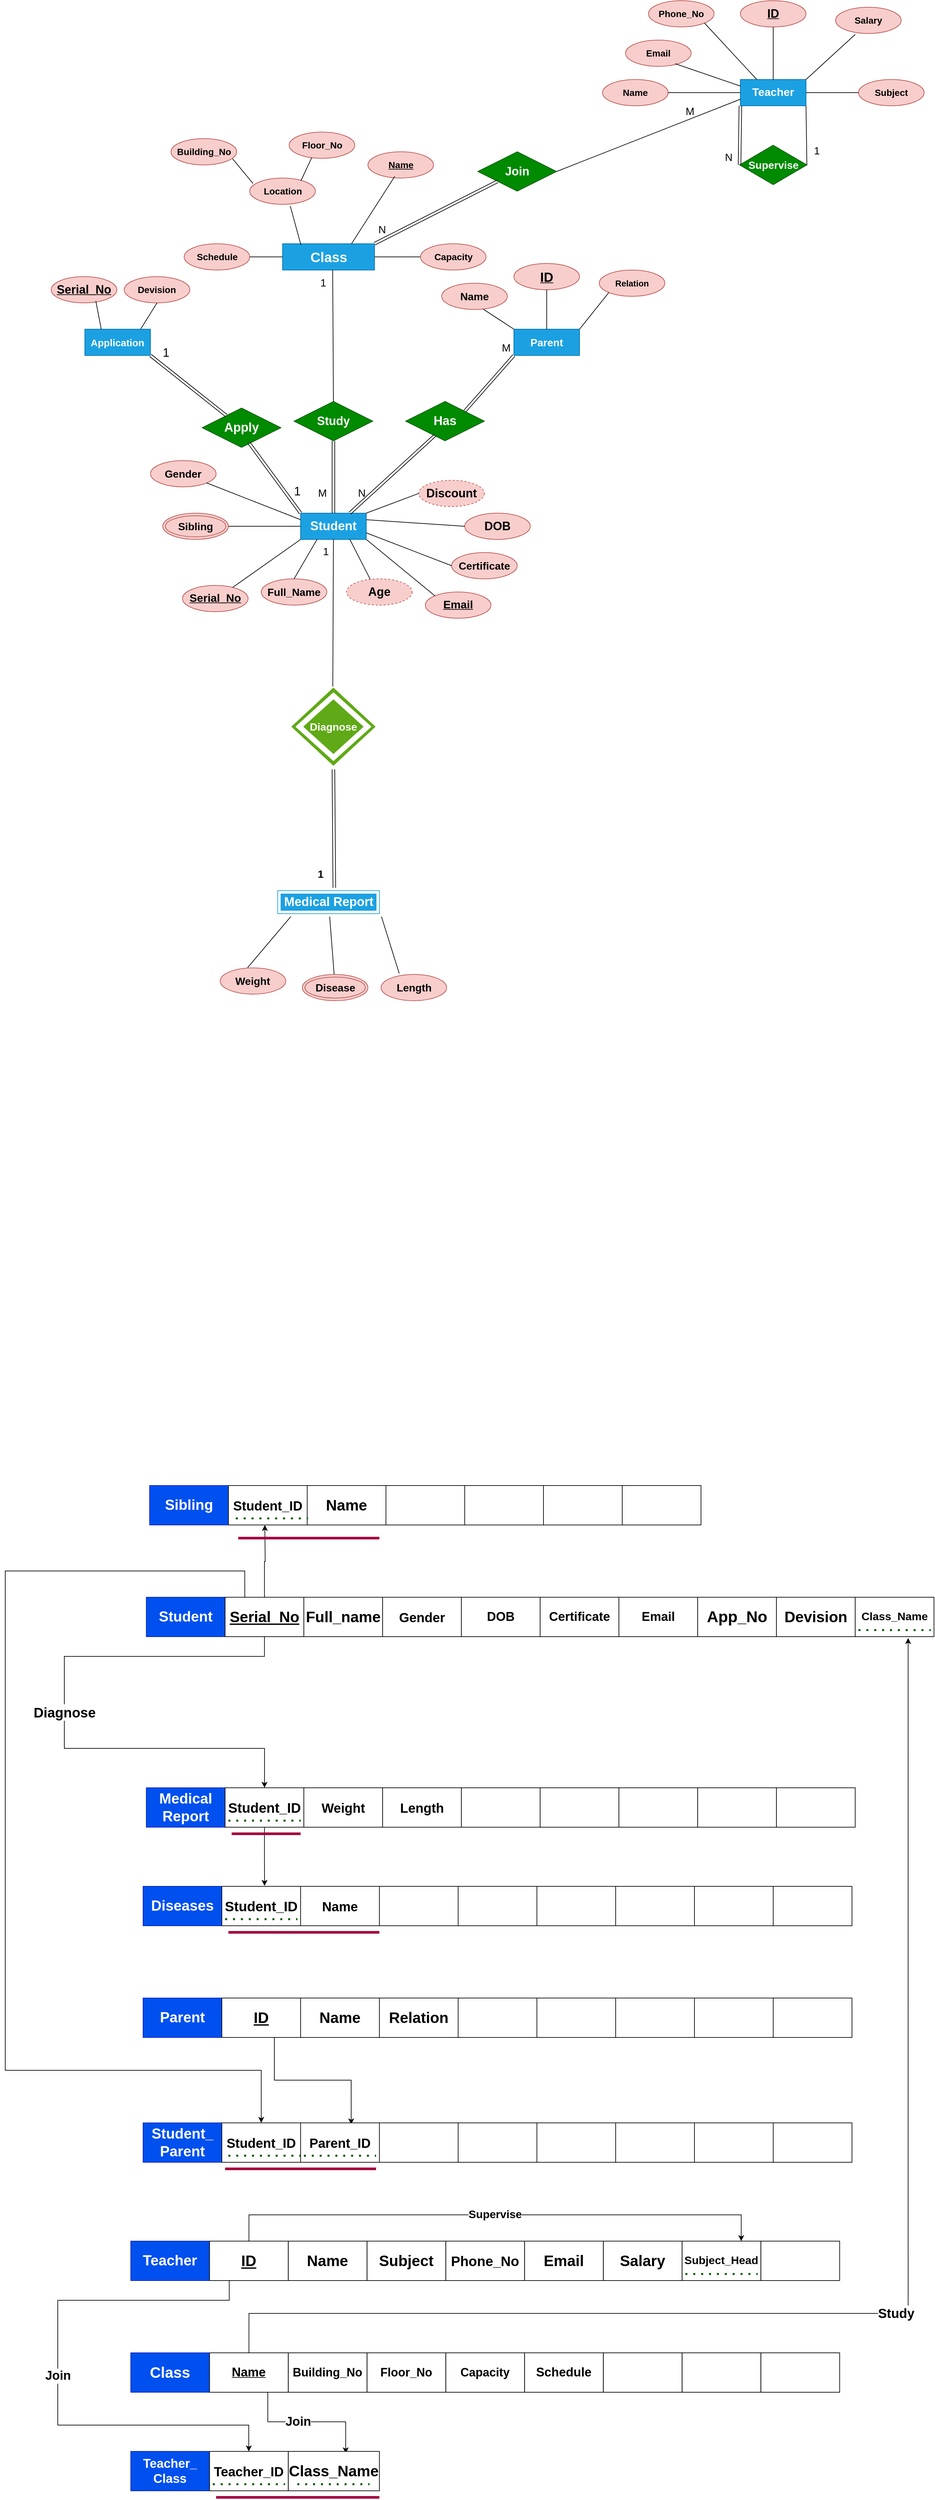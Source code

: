 <mxfile version="20.3.0" type="device" pages="2"><diagram id="R2lEEEUBdFMjLlhIrx00" name="Page-1"><mxGraphModel dx="2966" dy="4308" grid="1" gridSize="10" guides="1" tooltips="1" connect="1" arrows="1" fold="1" page="1" pageScale="1" pageWidth="3300" pageHeight="2339" math="0" shadow="0" extFonts="Permanent Marker^https://fonts.googleapis.com/css?family=Permanent+Marker"><root><mxCell id="0"/><mxCell id="1" parent="0"/><mxCell id="08XK6J755l_Daug81An7-1" value="&lt;b&gt;&lt;font style=&quot;font-size: 15px;&quot;&gt;Application&lt;/font&gt;&lt;/b&gt;" style="whiteSpace=wrap;html=1;align=center;fillColor=#1ba1e2;strokeColor=#006EAF;fontColor=#ffffff;" parent="1" vertex="1"><mxGeometry x="1061.25" y="-1680" width="100" height="40" as="geometry"/></mxCell><mxCell id="08XK6J755l_Daug81An7-2" value="&lt;b&gt;&lt;font style=&quot;font-size: 14px;&quot;&gt;Devision&lt;/font&gt;&lt;/b&gt;" style="ellipse;whiteSpace=wrap;html=1;align=center;fillColor=#f8cecc;strokeColor=#b85450;" parent="1" vertex="1"><mxGeometry x="1121.25" y="-1760" width="100" height="40" as="geometry"/></mxCell><mxCell id="08XK6J755l_Daug81An7-3" value="&lt;b&gt;&lt;font style=&quot;font-size: 18px;&quot;&gt;Serial_No&lt;/font&gt;&lt;/b&gt;" style="ellipse;whiteSpace=wrap;html=1;align=center;fontStyle=4;fillColor=#f8cecc;strokeColor=#b85450;" parent="1" vertex="1"><mxGeometry x="1010" y="-1760" width="100" height="40" as="geometry"/></mxCell><mxCell id="08XK6J755l_Daug81An7-5" value="" style="endArrow=none;html=1;rounded=0;entryX=0.25;entryY=0;entryDx=0;entryDy=0;exitX=0.68;exitY=0.93;exitDx=0;exitDy=0;exitPerimeter=0;" parent="1" source="08XK6J755l_Daug81An7-3" target="08XK6J755l_Daug81An7-1" edge="1"><mxGeometry relative="1" as="geometry"><mxPoint x="1211.25" y="-1580" as="sourcePoint"/><mxPoint x="1371.25" y="-1580" as="targetPoint"/></mxGeometry></mxCell><mxCell id="08XK6J755l_Daug81An7-6" value="" style="endArrow=none;html=1;rounded=0;exitX=0.853;exitY=-0.016;exitDx=0;exitDy=0;entryX=0.5;entryY=1;entryDx=0;entryDy=0;exitPerimeter=0;" parent="1" source="08XK6J755l_Daug81An7-1" target="08XK6J755l_Daug81An7-2" edge="1"><mxGeometry relative="1" as="geometry"><mxPoint x="1211.25" y="-1580" as="sourcePoint"/><mxPoint x="1371.25" y="-1580" as="targetPoint"/></mxGeometry></mxCell><mxCell id="08XK6J755l_Daug81An7-8" value="&lt;b&gt;&lt;font style=&quot;font-size: 16px;&quot;&gt;Parent&lt;/font&gt;&lt;/b&gt;" style="whiteSpace=wrap;html=1;align=center;fillColor=#1ba1e2;strokeColor=#006EAF;fontColor=#ffffff;" parent="1" vertex="1"><mxGeometry x="1714.93" y="-1680" width="100" height="40" as="geometry"/></mxCell><mxCell id="08XK6J755l_Daug81An7-9" value="&lt;b&gt;&lt;u&gt;&lt;font style=&quot;font-size: 20px;&quot;&gt;ID&lt;/font&gt;&lt;/u&gt;&lt;/b&gt;" style="ellipse;whiteSpace=wrap;html=1;align=center;fillColor=#f8cecc;strokeColor=#b85450;" parent="1" vertex="1"><mxGeometry x="1714.93" y="-1780" width="100" height="40" as="geometry"/></mxCell><mxCell id="08XK6J755l_Daug81An7-11" value="&lt;b&gt;&lt;font style=&quot;font-size: 13px;&quot;&gt;Relation&lt;/font&gt;&lt;/b&gt;" style="ellipse;whiteSpace=wrap;html=1;align=center;fillColor=#f8cecc;strokeColor=#b85450;" parent="1" vertex="1"><mxGeometry x="1844.93" y="-1770" width="100" height="40" as="geometry"/></mxCell><mxCell id="08XK6J755l_Daug81An7-12" value="" style="endArrow=none;html=1;rounded=0;entryX=0;entryY=0;entryDx=0;entryDy=0;exitX=0.607;exitY=0.946;exitDx=0;exitDy=0;exitPerimeter=0;" parent="1" source="NvHDyq1UyHeYUzDV_XkC-15" target="08XK6J755l_Daug81An7-8" edge="1"><mxGeometry relative="1" as="geometry"><mxPoint x="1578.0" y="-1802.8" as="sourcePoint"/><mxPoint x="1963.75" y="-1430" as="targetPoint"/></mxGeometry></mxCell><mxCell id="08XK6J755l_Daug81An7-13" value="" style="endArrow=none;html=1;rounded=0;exitX=0.5;exitY=0;exitDx=0;exitDy=0;entryX=0.5;entryY=1;entryDx=0;entryDy=0;" parent="1" source="08XK6J755l_Daug81An7-8" target="08XK6J755l_Daug81An7-9" edge="1"><mxGeometry relative="1" as="geometry"><mxPoint x="1803.75" y="-1430" as="sourcePoint"/><mxPoint x="1963.75" y="-1430" as="targetPoint"/></mxGeometry></mxCell><mxCell id="08XK6J755l_Daug81An7-14" value="" style="endArrow=none;html=1;rounded=0;exitX=1;exitY=0;exitDx=0;exitDy=0;entryX=0;entryY=1;entryDx=0;entryDy=0;" parent="1" source="08XK6J755l_Daug81An7-8" target="08XK6J755l_Daug81An7-11" edge="1"><mxGeometry relative="1" as="geometry"><mxPoint x="1803.75" y="-1430" as="sourcePoint"/><mxPoint x="1963.75" y="-1430" as="targetPoint"/></mxGeometry></mxCell><mxCell id="08XK6J755l_Daug81An7-57" value="&lt;b&gt;&lt;font style=&quot;font-size: 19px;&quot;&gt;Student&lt;/font&gt;&lt;/b&gt;" style="whiteSpace=wrap;html=1;align=center;fillColor=#1ba1e2;strokeColor=#006EAF;fontColor=#ffffff;" parent="1" vertex="1"><mxGeometry x="1390" y="-1400" width="100" height="40" as="geometry"/></mxCell><mxCell id="08XK6J755l_Daug81An7-58" value="&lt;b&gt;&lt;font style=&quot;font-size: 17px;&quot;&gt;Email&lt;/font&gt;&lt;/b&gt;" style="ellipse;whiteSpace=wrap;html=1;align=center;fontStyle=4;fillColor=#f8cecc;strokeColor=#b85450;" parent="1" vertex="1"><mxGeometry x="1580" y="-1280" width="100" height="40" as="geometry"/></mxCell><mxCell id="08XK6J755l_Daug81An7-60" value="" style="endArrow=none;html=1;rounded=0;entryX=1;entryY=1;entryDx=0;entryDy=0;exitX=0;exitY=0;exitDx=0;exitDy=0;" parent="1" source="08XK6J755l_Daug81An7-58" target="08XK6J755l_Daug81An7-57" edge="1"><mxGeometry relative="1" as="geometry"><mxPoint x="1363.75" y="-1010" as="sourcePoint"/><mxPoint x="1523.75" y="-1010" as="targetPoint"/></mxGeometry></mxCell><mxCell id="08XK6J755l_Daug81An7-62" value="&lt;b&gt;&lt;u&gt;&lt;font style=&quot;font-size: 17px;&quot;&gt;Serial_No&lt;/font&gt;&lt;/u&gt;&lt;/b&gt;" style="ellipse;whiteSpace=wrap;html=1;align=center;fillColor=#f8cecc;strokeColor=#b85450;" parent="1" vertex="1"><mxGeometry x="1210" y="-1290" width="100" height="40" as="geometry"/></mxCell><mxCell id="08XK6J755l_Daug81An7-63" value="" style="endArrow=none;html=1;rounded=0;exitX=0;exitY=1;exitDx=0;exitDy=0;entryX=0.764;entryY=0.078;entryDx=0;entryDy=0;entryPerimeter=0;" parent="1" source="08XK6J755l_Daug81An7-57" target="08XK6J755l_Daug81An7-62" edge="1"><mxGeometry relative="1" as="geometry"><mxPoint x="1213.75" y="-1090" as="sourcePoint"/><mxPoint x="1033.75" y="-1140" as="targetPoint"/></mxGeometry></mxCell><mxCell id="08XK6J755l_Daug81An7-83" value="&lt;b&gt;&lt;font style=&quot;font-size: 22px;&quot;&gt;Student&lt;/font&gt;&lt;/b&gt;" style="rounded=0;whiteSpace=wrap;html=1;fillColor=#0050ef;fontColor=#ffffff;strokeColor=#001DBC;" parent="1" vertex="1"><mxGeometry x="1154.93" y="250" width="120" height="60" as="geometry"/></mxCell><mxCell id="NvHDyq1UyHeYUzDV_XkC-63" value="&lt;b&gt;Diagnose&lt;/b&gt;" style="edgeStyle=orthogonalEdgeStyle;rounded=0;orthogonalLoop=1;jettySize=auto;html=1;exitX=0.5;exitY=1;exitDx=0;exitDy=0;fontSize=21;" edge="1" parent="1" source="08XK6J755l_Daug81An7-84" target="_4mKHbIIBagNy06reM2r-11"><mxGeometry relative="1" as="geometry"><Array as="points"><mxPoint x="1335" y="340"/><mxPoint x="1030" y="340"/><mxPoint x="1030" y="480"/><mxPoint x="1335" y="480"/></Array></mxGeometry></mxCell><mxCell id="NvHDyq1UyHeYUzDV_XkC-72" style="edgeStyle=orthogonalEdgeStyle;rounded=0;orthogonalLoop=1;jettySize=auto;html=1;exitX=0.5;exitY=0;exitDx=0;exitDy=0;fontSize=20;" edge="1" parent="1" source="08XK6J755l_Daug81An7-84"><mxGeometry relative="1" as="geometry"><mxPoint x="1335.471" y="140" as="targetPoint"/></mxGeometry></mxCell><mxCell id="NvHDyq1UyHeYUzDV_XkC-98" style="edgeStyle=orthogonalEdgeStyle;rounded=0;orthogonalLoop=1;jettySize=auto;html=1;exitX=0.25;exitY=0;exitDx=0;exitDy=0;entryX=0.5;entryY=0;entryDx=0;entryDy=0;fontSize=19;" edge="1" parent="1" source="08XK6J755l_Daug81An7-84" target="NvHDyq1UyHeYUzDV_XkC-90"><mxGeometry relative="1" as="geometry"><Array as="points"><mxPoint x="1305" y="210"/><mxPoint x="940" y="210"/><mxPoint x="940" y="970"/><mxPoint x="1330" y="970"/></Array></mxGeometry></mxCell><mxCell id="08XK6J755l_Daug81An7-84" value="&lt;font style=&quot;font-size: 23px;&quot;&gt;&lt;b&gt;&lt;u&gt;Serial_No&lt;/u&gt;&lt;/b&gt;&lt;/font&gt;" style="rounded=0;whiteSpace=wrap;html=1;" parent="1" vertex="1"><mxGeometry x="1274.93" y="250" width="120" height="60" as="geometry"/></mxCell><mxCell id="08XK6J755l_Daug81An7-85" value="&lt;font style=&quot;font-size: 23px;&quot;&gt;&lt;b&gt;Full_name&lt;/b&gt;&lt;/font&gt;" style="rounded=0;whiteSpace=wrap;html=1;" parent="1" vertex="1"><mxGeometry x="1394.93" y="250" width="120" height="60" as="geometry"/></mxCell><mxCell id="08XK6J755l_Daug81An7-86" value="&lt;b&gt;&lt;font style=&quot;font-size: 20px;&quot;&gt;Gender&lt;/font&gt;&lt;/b&gt;" style="rounded=0;whiteSpace=wrap;html=1;" parent="1" vertex="1"><mxGeometry x="1514.93" y="250" width="120" height="60" as="geometry"/></mxCell><mxCell id="08XK6J755l_Daug81An7-87" value="&lt;b&gt;&lt;font style=&quot;font-size: 19px;&quot;&gt;DOB&lt;/font&gt;&lt;/b&gt;" style="rounded=0;whiteSpace=wrap;html=1;" parent="1" vertex="1"><mxGeometry x="1634.93" y="250" width="120" height="60" as="geometry"/></mxCell><mxCell id="08XK6J755l_Daug81An7-88" value="&lt;b&gt;&lt;font style=&quot;font-size: 19px;&quot;&gt;Certificate&lt;/font&gt;&lt;/b&gt;" style="rounded=0;whiteSpace=wrap;html=1;" parent="1" vertex="1"><mxGeometry x="1754.93" y="250" width="120" height="60" as="geometry"/></mxCell><mxCell id="08XK6J755l_Daug81An7-89" value="&lt;b&gt;&lt;font style=&quot;font-size: 19px;&quot;&gt;Email&lt;/font&gt;&lt;/b&gt;" style="rounded=0;whiteSpace=wrap;html=1;" parent="1" vertex="1"><mxGeometry x="1874.93" y="250" width="120" height="60" as="geometry"/></mxCell><mxCell id="_4mKHbIIBagNy06reM2r-10" value="&lt;b&gt;&lt;font style=&quot;font-size: 22px;&quot;&gt;Medical Report&lt;/font&gt;&lt;/b&gt;" style="rounded=0;whiteSpace=wrap;html=1;fillColor=#0050ef;fontColor=#ffffff;strokeColor=#001DBC;" parent="1" vertex="1"><mxGeometry x="1154.93" y="540" width="120" height="60" as="geometry"/></mxCell><mxCell id="NvHDyq1UyHeYUzDV_XkC-85" style="edgeStyle=orthogonalEdgeStyle;rounded=0;orthogonalLoop=1;jettySize=auto;html=1;exitX=0.5;exitY=1;exitDx=0;exitDy=0;entryX=0.542;entryY=-0.013;entryDx=0;entryDy=0;entryPerimeter=0;fontSize=20;" edge="1" parent="1" source="_4mKHbIIBagNy06reM2r-11" target="NvHDyq1UyHeYUzDV_XkC-75"><mxGeometry relative="1" as="geometry"/></mxCell><mxCell id="_4mKHbIIBagNy06reM2r-11" value="&lt;font size=&quot;1&quot; style=&quot;&quot;&gt;&lt;b style=&quot;font-size: 21px;&quot;&gt;Student_ID&lt;/b&gt;&lt;/font&gt;" style="rounded=0;whiteSpace=wrap;html=1;" parent="1" vertex="1"><mxGeometry x="1274.93" y="540" width="120" height="60" as="geometry"/></mxCell><mxCell id="_4mKHbIIBagNy06reM2r-12" value="&lt;font size=&quot;1&quot; style=&quot;&quot;&gt;&lt;b style=&quot;font-size: 20px;&quot;&gt;Weight&lt;/b&gt;&lt;/font&gt;" style="rounded=0;whiteSpace=wrap;html=1;" parent="1" vertex="1"><mxGeometry x="1394.93" y="540" width="120" height="60" as="geometry"/></mxCell><mxCell id="_4mKHbIIBagNy06reM2r-13" value="&lt;b&gt;&lt;font style=&quot;font-size: 20px;&quot;&gt;Length&lt;/font&gt;&lt;/b&gt;" style="rounded=0;whiteSpace=wrap;html=1;" parent="1" vertex="1"><mxGeometry x="1514.93" y="540" width="120" height="60" as="geometry"/></mxCell><mxCell id="_4mKHbIIBagNy06reM2r-14" value="" style="rounded=0;whiteSpace=wrap;html=1;" parent="1" vertex="1"><mxGeometry x="1634.93" y="540" width="120" height="60" as="geometry"/></mxCell><mxCell id="_4mKHbIIBagNy06reM2r-15" value="" style="rounded=0;whiteSpace=wrap;html=1;" parent="1" vertex="1"><mxGeometry x="1754.93" y="540" width="120" height="60" as="geometry"/></mxCell><mxCell id="_4mKHbIIBagNy06reM2r-16" value="" style="rounded=0;whiteSpace=wrap;html=1;" parent="1" vertex="1"><mxGeometry x="1874.93" y="540" width="120" height="60" as="geometry"/></mxCell><mxCell id="_4mKHbIIBagNy06reM2r-17" value="" style="rounded=0;whiteSpace=wrap;html=1;" parent="1" vertex="1"><mxGeometry x="1994.93" y="540" width="120" height="60" as="geometry"/></mxCell><mxCell id="_4mKHbIIBagNy06reM2r-18" value="" style="rounded=0;whiteSpace=wrap;html=1;" parent="1" vertex="1"><mxGeometry x="2114.93" y="540" width="120" height="60" as="geometry"/></mxCell><mxCell id="_4mKHbIIBagNy06reM2r-19" value="&lt;b&gt;&lt;font style=&quot;font-size: 22px;&quot;&gt;Parent&lt;/font&gt;&lt;/b&gt;" style="rounded=0;whiteSpace=wrap;html=1;fillColor=#0050ef;fontColor=#ffffff;strokeColor=#001DBC;" parent="1" vertex="1"><mxGeometry x="1150" y="860" width="120" height="60" as="geometry"/></mxCell><mxCell id="NvHDyq1UyHeYUzDV_XkC-99" style="edgeStyle=orthogonalEdgeStyle;rounded=0;orthogonalLoop=1;jettySize=auto;html=1;exitX=0.5;exitY=1;exitDx=0;exitDy=0;entryX=0.642;entryY=0.038;entryDx=0;entryDy=0;entryPerimeter=0;fontSize=20;" edge="1" parent="1" source="_4mKHbIIBagNy06reM2r-20" target="NvHDyq1UyHeYUzDV_XkC-91"><mxGeometry relative="1" as="geometry"><Array as="points"><mxPoint x="1350" y="920"/><mxPoint x="1350" y="985"/><mxPoint x="1467" y="985"/></Array></mxGeometry></mxCell><mxCell id="_4mKHbIIBagNy06reM2r-20" value="&lt;font style=&quot;font-size: 23px;&quot;&gt;&lt;b&gt;&lt;u&gt;ID&lt;/u&gt;&lt;/b&gt;&lt;/font&gt;" style="rounded=0;whiteSpace=wrap;html=1;" parent="1" vertex="1"><mxGeometry x="1270" y="860" width="120" height="60" as="geometry"/></mxCell><mxCell id="_4mKHbIIBagNy06reM2r-21" value="&lt;font style=&quot;font-size: 23px;&quot;&gt;&lt;b&gt;Name&lt;/b&gt;&lt;/font&gt;" style="rounded=0;whiteSpace=wrap;html=1;" parent="1" vertex="1"><mxGeometry x="1390" y="860" width="120" height="60" as="geometry"/></mxCell><mxCell id="_4mKHbIIBagNy06reM2r-22" value="&lt;b&gt;&lt;font style=&quot;font-size: 23px;&quot;&gt;Relation&lt;/font&gt;&lt;/b&gt;" style="rounded=0;whiteSpace=wrap;html=1;" parent="1" vertex="1"><mxGeometry x="1510" y="860" width="120" height="60" as="geometry"/></mxCell><mxCell id="_4mKHbIIBagNy06reM2r-23" value="" style="rounded=0;whiteSpace=wrap;html=1;" parent="1" vertex="1"><mxGeometry x="1630" y="860" width="120" height="60" as="geometry"/></mxCell><mxCell id="_4mKHbIIBagNy06reM2r-24" value="" style="rounded=0;whiteSpace=wrap;html=1;" parent="1" vertex="1"><mxGeometry x="1750" y="860" width="120" height="60" as="geometry"/></mxCell><mxCell id="_4mKHbIIBagNy06reM2r-25" value="" style="rounded=0;whiteSpace=wrap;html=1;" parent="1" vertex="1"><mxGeometry x="1870" y="860" width="120" height="60" as="geometry"/></mxCell><mxCell id="_4mKHbIIBagNy06reM2r-26" value="" style="rounded=0;whiteSpace=wrap;html=1;" parent="1" vertex="1"><mxGeometry x="1990" y="860" width="120" height="60" as="geometry"/></mxCell><mxCell id="_4mKHbIIBagNy06reM2r-27" value="" style="rounded=0;whiteSpace=wrap;html=1;" parent="1" vertex="1"><mxGeometry x="2110" y="860" width="120" height="60" as="geometry"/></mxCell><mxCell id="_4mKHbIIBagNy06reM2r-28" value="&lt;b&gt;&lt;font style=&quot;font-size: 22px;&quot;&gt;Teacher&lt;/font&gt;&lt;/b&gt;" style="rounded=0;whiteSpace=wrap;html=1;fillColor=#0050ef;fontColor=#ffffff;strokeColor=#001DBC;" parent="1" vertex="1"><mxGeometry x="1131.25" y="1230" width="120" height="60" as="geometry"/></mxCell><mxCell id="NvHDyq1UyHeYUzDV_XkC-104" value="&lt;b&gt;Supervise&lt;/b&gt;" style="edgeStyle=orthogonalEdgeStyle;rounded=0;orthogonalLoop=1;jettySize=auto;html=1;exitX=0.5;exitY=0;exitDx=0;exitDy=0;entryX=0.75;entryY=0;entryDx=0;entryDy=0;fontSize=17;" edge="1" parent="1" source="_4mKHbIIBagNy06reM2r-29" target="_4mKHbIIBagNy06reM2r-35"><mxGeometry relative="1" as="geometry"><Array as="points"><mxPoint x="1311" y="1190"/><mxPoint x="2061" y="1190"/></Array></mxGeometry></mxCell><mxCell id="NvHDyq1UyHeYUzDV_XkC-109" value="&lt;b&gt;Join&lt;/b&gt;" style="edgeStyle=orthogonalEdgeStyle;rounded=0;orthogonalLoop=1;jettySize=auto;html=1;exitX=0.25;exitY=1;exitDx=0;exitDy=0;fontSize=19;" edge="1" parent="1" source="_4mKHbIIBagNy06reM2r-29" target="CJMgcV5JKm4GKILRQf5B-26"><mxGeometry relative="1" as="geometry"><Array as="points"><mxPoint x="1281" y="1320"/><mxPoint x="1020" y="1320"/><mxPoint x="1020" y="1510"/><mxPoint x="1311" y="1510"/></Array></mxGeometry></mxCell><mxCell id="_4mKHbIIBagNy06reM2r-29" value="&lt;font style=&quot;font-size: 23px;&quot;&gt;&lt;b&gt;&lt;u&gt;ID&lt;/u&gt;&lt;/b&gt;&lt;/font&gt;" style="rounded=0;whiteSpace=wrap;html=1;" parent="1" vertex="1"><mxGeometry x="1251.25" y="1230" width="120" height="60" as="geometry"/></mxCell><mxCell id="_4mKHbIIBagNy06reM2r-30" value="&lt;font style=&quot;font-size: 23px;&quot;&gt;&lt;b style=&quot;&quot;&gt;Name&lt;/b&gt;&lt;/font&gt;" style="rounded=0;whiteSpace=wrap;html=1;" parent="1" vertex="1"><mxGeometry x="1371.25" y="1230" width="120" height="60" as="geometry"/></mxCell><mxCell id="_4mKHbIIBagNy06reM2r-31" value="&lt;b&gt;&lt;font style=&quot;font-size: 23px;&quot;&gt;Subject&lt;/font&gt;&lt;/b&gt;" style="rounded=0;whiteSpace=wrap;html=1;" parent="1" vertex="1"><mxGeometry x="1491.25" y="1230" width="120" height="60" as="geometry"/></mxCell><mxCell id="_4mKHbIIBagNy06reM2r-32" value="&lt;b style=&quot;&quot;&gt;&lt;font style=&quot;font-size: 21px;&quot;&gt;Phone_No&lt;/font&gt;&lt;/b&gt;" style="rounded=0;whiteSpace=wrap;html=1;" parent="1" vertex="1"><mxGeometry x="1611.25" y="1230" width="120" height="60" as="geometry"/></mxCell><mxCell id="_4mKHbIIBagNy06reM2r-33" value="&lt;b&gt;&lt;font style=&quot;font-size: 23px;&quot;&gt;Email&lt;/font&gt;&lt;/b&gt;" style="rounded=0;whiteSpace=wrap;html=1;" parent="1" vertex="1"><mxGeometry x="1731.25" y="1230" width="120" height="60" as="geometry"/></mxCell><mxCell id="_4mKHbIIBagNy06reM2r-34" value="&lt;b&gt;&lt;font style=&quot;font-size: 23px;&quot;&gt;Salary&lt;/font&gt;&lt;/b&gt;" style="rounded=0;whiteSpace=wrap;html=1;" parent="1" vertex="1"><mxGeometry x="1851.25" y="1230" width="120" height="60" as="geometry"/></mxCell><mxCell id="_4mKHbIIBagNy06reM2r-35" value="&lt;font size=&quot;1&quot;&gt;&lt;b style=&quot;font-size: 17px;&quot;&gt;Subject_Head&lt;/b&gt;&lt;/font&gt;" style="rounded=0;whiteSpace=wrap;html=1;" parent="1" vertex="1"><mxGeometry x="1971.25" y="1230" width="120" height="60" as="geometry"/></mxCell><mxCell id="_4mKHbIIBagNy06reM2r-36" value="" style="rounded=0;whiteSpace=wrap;html=1;" parent="1" vertex="1"><mxGeometry x="2091.25" y="1230" width="120" height="60" as="geometry"/></mxCell><mxCell id="Z3kTDKho3hQ2xOzZQiUL-21" value="&lt;b&gt;&lt;font style=&quot;font-size: 16px;&quot;&gt;Full_Name&lt;/font&gt;&lt;/b&gt;" style="ellipse;whiteSpace=wrap;html=1;align=center;fillColor=#f8cecc;strokeColor=#b85450;" parent="1" vertex="1"><mxGeometry x="1330" y="-1300" width="100" height="40" as="geometry"/></mxCell><mxCell id="Z3kTDKho3hQ2xOzZQiUL-22" value="" style="endArrow=none;html=1;rounded=0;fontSize=17;entryX=0.5;entryY=0;entryDx=0;entryDy=0;exitX=0.25;exitY=1;exitDx=0;exitDy=0;" parent="1" source="08XK6J755l_Daug81An7-57" target="Z3kTDKho3hQ2xOzZQiUL-21" edge="1"><mxGeometry relative="1" as="geometry"><mxPoint x="1168.75" y="-1190" as="sourcePoint"/><mxPoint x="1328.75" y="-1190" as="targetPoint"/></mxGeometry></mxCell><mxCell id="Z3kTDKho3hQ2xOzZQiUL-24" value="" style="endArrow=none;html=1;rounded=0;fontSize=17;entryX=0.75;entryY=1;entryDx=0;entryDy=0;exitX=0.363;exitY=0.03;exitDx=0;exitDy=0;startArrow=none;exitPerimeter=0;" parent="1" source="k_eKnckBK1htsO7aGMuB-3" target="08XK6J755l_Daug81An7-57" edge="1"><mxGeometry relative="1" as="geometry"><mxPoint x="1537.0" y="-1220" as="sourcePoint"/><mxPoint x="1328.75" y="-1190" as="targetPoint"/></mxGeometry></mxCell><mxCell id="Z3kTDKho3hQ2xOzZQiUL-33" value="&lt;b&gt;&lt;font style=&quot;font-size: 18px;&quot;&gt;Study&lt;/font&gt;&lt;/b&gt;" style="shape=rhombus;perimeter=rhombusPerimeter;whiteSpace=wrap;html=1;align=center;fillColor=#008a00;strokeColor=#005700;fontColor=#ffffff;" parent="1" vertex="1"><mxGeometry x="1380" y="-1570" width="120" height="60" as="geometry"/></mxCell><mxCell id="Z3kTDKho3hQ2xOzZQiUL-81" value="&lt;b&gt;&lt;font style=&quot;font-size: 23px;&quot;&gt;Class&lt;/font&gt;&lt;/b&gt;" style="rounded=0;whiteSpace=wrap;html=1;fillColor=#0050ef;fontColor=#ffffff;strokeColor=#001DBC;" parent="1" vertex="1"><mxGeometry x="1131.25" y="1400" width="120" height="60" as="geometry"/></mxCell><mxCell id="NvHDyq1UyHeYUzDV_XkC-108" value="&lt;b&gt;&lt;font style=&quot;font-size: 20px;&quot;&gt;Study&lt;/font&gt;&lt;/b&gt;" style="edgeStyle=orthogonalEdgeStyle;rounded=0;orthogonalLoop=1;jettySize=auto;html=1;exitX=0.5;exitY=0;exitDx=0;exitDy=0;fontSize=17;entryX=0.672;entryY=1.035;entryDx=0;entryDy=0;entryPerimeter=0;" edge="1" parent="1" source="Z3kTDKho3hQ2xOzZQiUL-82" target="NvHDyq1UyHeYUzDV_XkC-106"><mxGeometry relative="1" as="geometry"><mxPoint x="2300" y="310" as="targetPoint"/><Array as="points"><mxPoint x="1311" y="1340"/><mxPoint x="2316" y="1340"/></Array></mxGeometry></mxCell><mxCell id="NvHDyq1UyHeYUzDV_XkC-110" value="&lt;b&gt;Join&lt;/b&gt;" style="edgeStyle=orthogonalEdgeStyle;rounded=0;orthogonalLoop=1;jettySize=auto;html=1;exitX=0.5;exitY=1;exitDx=0;exitDy=0;entryX=0.63;entryY=0.049;entryDx=0;entryDy=0;entryPerimeter=0;fontSize=19;" edge="1" parent="1" source="Z3kTDKho3hQ2xOzZQiUL-82" target="CJMgcV5JKm4GKILRQf5B-27"><mxGeometry relative="1" as="geometry"><Array as="points"><mxPoint x="1340" y="1460"/><mxPoint x="1340" y="1505"/><mxPoint x="1459" y="1505"/></Array></mxGeometry></mxCell><mxCell id="Z3kTDKho3hQ2xOzZQiUL-82" value="&lt;b style=&quot;font-size: x-small;&quot;&gt;&lt;u style=&quot;font-size: 19px;&quot;&gt;Name&lt;/u&gt;&lt;/b&gt;" style="rounded=0;whiteSpace=wrap;html=1;" parent="1" vertex="1"><mxGeometry x="1251.25" y="1400" width="120" height="60" as="geometry"/></mxCell><mxCell id="Z3kTDKho3hQ2xOzZQiUL-83" value="&lt;b&gt;&lt;font size=&quot;1&quot;&gt;&lt;span style=&quot;font-size: 18px;&quot;&gt;Building_No&lt;/span&gt;&lt;/font&gt;&lt;/b&gt;" style="rounded=0;whiteSpace=wrap;html=1;" parent="1" vertex="1"><mxGeometry x="1371.25" y="1400" width="120" height="60" as="geometry"/></mxCell><mxCell id="Z3kTDKho3hQ2xOzZQiUL-84" value="&lt;b&gt;&lt;font size=&quot;1&quot;&gt;&lt;span style=&quot;font-size: 18px;&quot;&gt;Floor_No&lt;/span&gt;&lt;/font&gt;&lt;/b&gt;" style="rounded=0;whiteSpace=wrap;html=1;" parent="1" vertex="1"><mxGeometry x="1491.25" y="1400" width="120" height="60" as="geometry"/></mxCell><mxCell id="Z3kTDKho3hQ2xOzZQiUL-85" value="&lt;b&gt;&lt;font size=&quot;1&quot;&gt;&lt;span style=&quot;font-size: 18px;&quot;&gt;Capacity&lt;/span&gt;&lt;/font&gt;&lt;/b&gt;" style="rounded=0;whiteSpace=wrap;html=1;" parent="1" vertex="1"><mxGeometry x="1611.25" y="1400" width="120" height="60" as="geometry"/></mxCell><mxCell id="Z3kTDKho3hQ2xOzZQiUL-86" value="&lt;b&gt;&lt;font style=&quot;font-size: 19px;&quot;&gt;Schedule&lt;/font&gt;&lt;/b&gt;" style="rounded=0;whiteSpace=wrap;html=1;" parent="1" vertex="1"><mxGeometry x="1731.25" y="1400" width="120" height="60" as="geometry"/></mxCell><mxCell id="Z3kTDKho3hQ2xOzZQiUL-87" value="" style="rounded=0;whiteSpace=wrap;html=1;" parent="1" vertex="1"><mxGeometry x="1851.25" y="1400" width="120" height="60" as="geometry"/></mxCell><mxCell id="Z3kTDKho3hQ2xOzZQiUL-88" value="" style="rounded=0;whiteSpace=wrap;html=1;" parent="1" vertex="1"><mxGeometry x="1971.25" y="1400" width="120" height="60" as="geometry"/></mxCell><mxCell id="Z3kTDKho3hQ2xOzZQiUL-89" value="" style="rounded=0;whiteSpace=wrap;html=1;" parent="1" vertex="1"><mxGeometry x="2091.25" y="1400" width="120" height="60" as="geometry"/></mxCell><mxCell id="aM3nKGfasIx23YFxC4GM-15" value="&lt;font style=&quot;font-size: 19px;&quot;&gt;&lt;b&gt;Has&lt;/b&gt;&lt;/font&gt;" style="shape=rhombus;perimeter=rhombusPerimeter;whiteSpace=wrap;html=1;align=center;fillColor=#008a00;strokeColor=#005700;fontColor=#ffffff;" parent="1" vertex="1"><mxGeometry x="1550" y="-1570" width="120" height="60" as="geometry"/></mxCell><mxCell id="aM3nKGfasIx23YFxC4GM-17" value="&lt;b&gt;&lt;font style=&quot;font-size: 21px;&quot;&gt;Class&lt;/font&gt;&lt;/b&gt;" style="whiteSpace=wrap;html=1;align=center;fillColor=#1ba1e2;strokeColor=#006EAF;fontColor=#ffffff;" parent="1" vertex="1"><mxGeometry x="1362.54" y="-1810" width="140" height="40" as="geometry"/></mxCell><mxCell id="aM3nKGfasIx23YFxC4GM-18" value="&lt;b&gt;&lt;font style=&quot;font-size: 17px;&quot;&gt;Teacher&lt;/font&gt;&lt;/b&gt;" style="whiteSpace=wrap;html=1;align=center;fillColor=#1ba1e2;strokeColor=#006EAF;fontColor=#ffffff;" parent="1" vertex="1"><mxGeometry x="2060" y="-2060" width="100" height="40" as="geometry"/></mxCell><mxCell id="aM3nKGfasIx23YFxC4GM-19" value="&lt;b&gt;&lt;font style=&quot;font-size: 19px;&quot;&gt;Apply&lt;/font&gt;&lt;/b&gt;" style="shape=rhombus;perimeter=rhombusPerimeter;whiteSpace=wrap;html=1;align=center;fillColor=#008a00;strokeColor=#005700;fontColor=#ffffff;" parent="1" vertex="1"><mxGeometry x="1240" y="-1560" width="120" height="60" as="geometry"/></mxCell><mxCell id="aM3nKGfasIx23YFxC4GM-20" value="&lt;b style=&quot;&quot;&gt;&lt;font style=&quot;font-size: 16px;&quot;&gt;Supervise&lt;/font&gt;&lt;/b&gt;" style="shape=rhombus;perimeter=rhombusPerimeter;whiteSpace=wrap;html=1;align=center;fillColor=#008a00;strokeColor=#005700;fontColor=#ffffff;" parent="1" vertex="1"><mxGeometry x="2058.75" y="-1960" width="102.54" height="60" as="geometry"/></mxCell><mxCell id="CJMgcV5JKm4GKILRQf5B-1" value="&lt;b&gt;&lt;font style=&quot;font-size: 18px;&quot;&gt;&lt;u&gt;ID&lt;/u&gt;&lt;/font&gt;&lt;/b&gt;" style="ellipse;whiteSpace=wrap;html=1;align=center;fillColor=#f8cecc;strokeColor=#b85450;" parent="1" vertex="1"><mxGeometry x="2060" y="-2180" width="100" height="40" as="geometry"/></mxCell><mxCell id="CJMgcV5JKm4GKILRQf5B-2" value="&lt;b&gt;&lt;font style=&quot;font-size: 14px;&quot;&gt;Subject&lt;/font&gt;&lt;/b&gt;" style="ellipse;whiteSpace=wrap;html=1;align=center;fillColor=#f8cecc;strokeColor=#b85450;" parent="1" vertex="1"><mxGeometry x="2240" y="-2060" width="100" height="40" as="geometry"/></mxCell><mxCell id="CJMgcV5JKm4GKILRQf5B-3" value="&lt;b&gt;&lt;font style=&quot;font-size: 14px;&quot;&gt;Name&lt;/font&gt;&lt;/b&gt;" style="ellipse;whiteSpace=wrap;html=1;align=center;fillColor=#f8cecc;strokeColor=#b85450;" parent="1" vertex="1"><mxGeometry x="1850" y="-2060" width="100" height="40" as="geometry"/></mxCell><mxCell id="CJMgcV5JKm4GKILRQf5B-4" value="" style="endArrow=none;html=1;rounded=0;fontSize=14;entryX=0.5;entryY=1;entryDx=0;entryDy=0;exitX=0.5;exitY=0;exitDx=0;exitDy=0;" parent="1" source="aM3nKGfasIx23YFxC4GM-18" target="CJMgcV5JKm4GKILRQf5B-1" edge="1"><mxGeometry relative="1" as="geometry"><mxPoint x="2100" y="-2060" as="sourcePoint"/><mxPoint x="2190" y="-2100" as="targetPoint"/></mxGeometry></mxCell><mxCell id="CJMgcV5JKm4GKILRQf5B-5" value="" style="endArrow=none;html=1;rounded=0;fontSize=14;entryX=0;entryY=0.5;entryDx=0;entryDy=0;exitX=1;exitY=0.5;exitDx=0;exitDy=0;" parent="1" source="aM3nKGfasIx23YFxC4GM-18" target="CJMgcV5JKm4GKILRQf5B-2" edge="1"><mxGeometry relative="1" as="geometry"><mxPoint x="2020" y="-2030" as="sourcePoint"/><mxPoint x="2009" y="-2126.52" as="targetPoint"/></mxGeometry></mxCell><mxCell id="CJMgcV5JKm4GKILRQf5B-6" value="" style="endArrow=none;html=1;rounded=0;fontSize=14;exitX=0;exitY=0.5;exitDx=0;exitDy=0;entryX=1;entryY=0.5;entryDx=0;entryDy=0;" parent="1" source="aM3nKGfasIx23YFxC4GM-18" target="CJMgcV5JKm4GKILRQf5B-3" edge="1"><mxGeometry relative="1" as="geometry"><mxPoint x="2037" y="-2030" as="sourcePoint"/><mxPoint x="1950" y="-2030" as="targetPoint"/></mxGeometry></mxCell><mxCell id="CJMgcV5JKm4GKILRQf5B-7" value="&lt;b&gt;&lt;font style=&quot;font-size: 14px;&quot;&gt;Phone_No&lt;/font&gt;&lt;/b&gt;" style="ellipse;whiteSpace=wrap;html=1;align=center;fillColor=#f8cecc;strokeColor=#b85450;" parent="1" vertex="1"><mxGeometry x="1919.93" y="-2180" width="100" height="40" as="geometry"/></mxCell><mxCell id="CJMgcV5JKm4GKILRQf5B-9" value="&lt;b&gt;&lt;font style=&quot;font-size: 14px;&quot;&gt;Email&lt;/font&gt;&lt;/b&gt;" style="ellipse;whiteSpace=wrap;html=1;align=center;fillColor=#f8cecc;strokeColor=#b85450;" parent="1" vertex="1"><mxGeometry x="1885" y="-2120" width="100" height="40" as="geometry"/></mxCell><mxCell id="CJMgcV5JKm4GKILRQf5B-10" value="" style="endArrow=none;html=1;rounded=0;fontSize=14;entryX=0.25;entryY=0;entryDx=0;entryDy=0;exitX=1;exitY=1;exitDx=0;exitDy=0;" parent="1" source="CJMgcV5JKm4GKILRQf5B-7" target="aM3nKGfasIx23YFxC4GM-18" edge="1"><mxGeometry relative="1" as="geometry"><mxPoint x="2025" y="-2160" as="sourcePoint"/><mxPoint x="2140" y="-1790" as="targetPoint"/></mxGeometry></mxCell><mxCell id="CJMgcV5JKm4GKILRQf5B-11" value="" style="endArrow=none;html=1;rounded=0;fontSize=14;entryX=0;entryY=0.25;entryDx=0;entryDy=0;exitX=0.758;exitY=0.9;exitDx=0;exitDy=0;exitPerimeter=0;" parent="1" source="CJMgcV5JKm4GKILRQf5B-9" target="aM3nKGfasIx23YFxC4GM-18" edge="1"><mxGeometry relative="1" as="geometry"><mxPoint x="1980" y="-2120" as="sourcePoint"/><mxPoint x="2120" y="-2010" as="targetPoint"/></mxGeometry></mxCell><mxCell id="CJMgcV5JKm4GKILRQf5B-14" value="&lt;span style=&quot;font-size: 14px;&quot;&gt;&lt;b&gt;&lt;u&gt;Name&lt;/u&gt;&lt;/b&gt;&lt;/span&gt;" style="ellipse;whiteSpace=wrap;html=1;align=center;fillColor=#f8cecc;strokeColor=#b85450;" parent="1" vertex="1"><mxGeometry x="1492.54" y="-1950" width="100" height="40" as="geometry"/></mxCell><mxCell id="CJMgcV5JKm4GKILRQf5B-15" value="&lt;span style=&quot;font-size: 14px;&quot;&gt;&lt;b&gt;Location&lt;/b&gt;&lt;/span&gt;" style="ellipse;whiteSpace=wrap;html=1;align=center;fillColor=#f8cecc;strokeColor=#b85450;" parent="1" vertex="1"><mxGeometry x="1312.54" y="-1910" width="100" height="40" as="geometry"/></mxCell><mxCell id="CJMgcV5JKm4GKILRQf5B-16" value="" style="endArrow=none;html=1;rounded=0;fontSize=14;exitX=0.199;exitY=0.041;exitDx=0;exitDy=0;entryX=0.617;entryY=1.066;entryDx=0;entryDy=0;entryPerimeter=0;exitPerimeter=0;" parent="1" source="aM3nKGfasIx23YFxC4GM-17" target="CJMgcV5JKm4GKILRQf5B-15" edge="1"><mxGeometry relative="1" as="geometry"><mxPoint x="1692.54" y="-1850" as="sourcePoint"/><mxPoint x="1852.54" y="-1850" as="targetPoint"/></mxGeometry></mxCell><mxCell id="CJMgcV5JKm4GKILRQf5B-17" value="" style="endArrow=none;html=1;rounded=0;fontSize=14;exitX=0.75;exitY=0;exitDx=0;exitDy=0;entryX=0.409;entryY=0.935;entryDx=0;entryDy=0;entryPerimeter=0;" parent="1" source="aM3nKGfasIx23YFxC4GM-17" target="CJMgcV5JKm4GKILRQf5B-14" edge="1"><mxGeometry relative="1" as="geometry"><mxPoint x="1692.54" y="-1850" as="sourcePoint"/><mxPoint x="1852.54" y="-1850" as="targetPoint"/></mxGeometry></mxCell><mxCell id="CJMgcV5JKm4GKILRQf5B-25" value="&lt;font style=&quot;font-size: 19px;&quot;&gt;&lt;b&gt;Teacher_&lt;br&gt;Class&lt;/b&gt;&lt;/font&gt;" style="rounded=0;whiteSpace=wrap;html=1;fillColor=#0050ef;fontColor=#ffffff;strokeColor=#001DBC;" parent="1" vertex="1"><mxGeometry x="1131.25" y="1550" width="120" height="60" as="geometry"/></mxCell><mxCell id="CJMgcV5JKm4GKILRQf5B-26" value="&lt;font size=&quot;1&quot; style=&quot;&quot;&gt;&lt;b style=&quot;&quot;&gt;&lt;span style=&quot;font-size: 20px;&quot;&gt;Teacher_ID&lt;/span&gt;&lt;/b&gt;&lt;/font&gt;" style="rounded=0;whiteSpace=wrap;html=1;" parent="1" vertex="1"><mxGeometry x="1251.25" y="1550" width="120" height="60" as="geometry"/></mxCell><mxCell id="CJMgcV5JKm4GKILRQf5B-27" value="&lt;font style=&quot;font-size: 23px;&quot;&gt;&lt;b&gt;Class_Name&lt;/b&gt;&lt;/font&gt;" style="rounded=0;whiteSpace=wrap;html=1;" parent="1" vertex="1"><mxGeometry x="1371.25" y="1550" width="138.75" height="60" as="geometry"/></mxCell><mxCell id="CJMgcV5JKm4GKILRQf5B-39" value="" style="endArrow=none;dashed=1;html=1;dashPattern=1 3;strokeWidth=3;rounded=0;fontSize=19;fillColor=#008a00;strokeColor=#005700;" parent="1" edge="1"><mxGeometry width="50" height="50" relative="1" as="geometry"><mxPoint x="1256.25" y="1600" as="sourcePoint"/><mxPoint x="1366.25" y="1600" as="targetPoint"/></mxGeometry></mxCell><mxCell id="CJMgcV5JKm4GKILRQf5B-40" value="" style="endArrow=none;dashed=1;html=1;dashPattern=1 3;strokeWidth=3;rounded=0;fontSize=19;fillColor=#008a00;strokeColor=#005700;" parent="1" edge="1"><mxGeometry width="50" height="50" relative="1" as="geometry"><mxPoint x="1385" y="1600" as="sourcePoint"/><mxPoint x="1495" y="1600" as="targetPoint"/></mxGeometry></mxCell><mxCell id="CJMgcV5JKm4GKILRQf5B-41" value="" style="endArrow=none;html=1;rounded=0;fontSize=19;fillColor=#d80073;strokeColor=#A50040;strokeWidth=4;" parent="1" edge="1"><mxGeometry width="50" height="50" relative="1" as="geometry"><mxPoint x="1261.25" y="1620" as="sourcePoint"/><mxPoint x="1510" y="1620" as="targetPoint"/></mxGeometry></mxCell><mxCell id="CJMgcV5JKm4GKILRQf5B-59" value="" style="endArrow=none;dashed=1;html=1;dashPattern=1 3;strokeWidth=3;rounded=0;fontSize=19;fillColor=#008a00;strokeColor=#005700;" parent="1" edge="1"><mxGeometry width="50" height="50" relative="1" as="geometry"><mxPoint x="1280" y="590" as="sourcePoint"/><mxPoint x="1390" y="590" as="targetPoint"/></mxGeometry></mxCell><mxCell id="k_eKnckBK1htsO7aGMuB-1" value="&lt;b&gt;&lt;font style=&quot;font-size: 16px;&quot;&gt;Gender&lt;/font&gt;&lt;/b&gt;" style="ellipse;whiteSpace=wrap;html=1;align=center;fillColor=#f8cecc;strokeColor=#b85450;" parent="1" vertex="1"><mxGeometry x="1161.25" y="-1480" width="100" height="40" as="geometry"/></mxCell><mxCell id="k_eKnckBK1htsO7aGMuB-2" value="&lt;b&gt;&lt;font style=&quot;font-size: 18px;&quot;&gt;DOB&lt;/font&gt;&lt;/b&gt;" style="ellipse;whiteSpace=wrap;html=1;align=center;fillColor=#f8cecc;strokeColor=#b85450;" parent="1" vertex="1"><mxGeometry x="1640" y="-1400" width="100" height="40" as="geometry"/></mxCell><mxCell id="k_eKnckBK1htsO7aGMuB-3" value="&lt;b&gt;Age&lt;/b&gt;" style="ellipse;whiteSpace=wrap;html=1;align=center;dashed=1;fontSize=18;fillColor=#f8cecc;strokeColor=#b85450;" parent="1" vertex="1"><mxGeometry x="1460" y="-1300" width="100" height="40" as="geometry"/></mxCell><mxCell id="k_eKnckBK1htsO7aGMuB-5" value="&lt;b&gt;&lt;font style=&quot;font-size: 16px;&quot;&gt;Certificate&lt;/font&gt;&lt;/b&gt;" style="ellipse;whiteSpace=wrap;html=1;align=center;fillColor=#f8cecc;strokeColor=#b85450;" parent="1" vertex="1"><mxGeometry x="1620" y="-1340" width="100" height="40" as="geometry"/></mxCell><mxCell id="k_eKnckBK1htsO7aGMuB-7" value="&lt;b&gt;Discount&lt;/b&gt;" style="ellipse;whiteSpace=wrap;html=1;align=center;dashed=1;fontSize=18;fillColor=#f8cecc;strokeColor=#b85450;" parent="1" vertex="1"><mxGeometry x="1570" y="-1450" width="100" height="40" as="geometry"/></mxCell><mxCell id="k_eKnckBK1htsO7aGMuB-9" value="" style="endArrow=none;html=1;rounded=0;fontSize=17;startArrow=none;entryX=0;entryY=0.25;entryDx=0;entryDy=0;" parent="1" source="k_eKnckBK1htsO7aGMuB-1" target="08XK6J755l_Daug81An7-57" edge="1"><mxGeometry relative="1" as="geometry"><mxPoint x="1470.0" y="-1168.8" as="sourcePoint"/><mxPoint x="1440" y="-1400" as="targetPoint"/></mxGeometry></mxCell><mxCell id="k_eKnckBK1htsO7aGMuB-10" value="" style="endArrow=none;html=1;rounded=0;fontSize=17;exitX=1;exitY=0;exitDx=0;exitDy=0;entryX=0;entryY=0.5;entryDx=0;entryDy=0;" parent="1" source="08XK6J755l_Daug81An7-57" target="k_eKnckBK1htsO7aGMuB-7" edge="1"><mxGeometry relative="1" as="geometry"><mxPoint x="1310" y="-1330" as="sourcePoint"/><mxPoint x="1470" y="-1330" as="targetPoint"/></mxGeometry></mxCell><mxCell id="k_eKnckBK1htsO7aGMuB-11" value="" style="endArrow=none;html=1;rounded=0;fontSize=17;exitX=1;exitY=0.25;exitDx=0;exitDy=0;entryX=0;entryY=0.5;entryDx=0;entryDy=0;" parent="1" source="08XK6J755l_Daug81An7-57" target="k_eKnckBK1htsO7aGMuB-2" edge="1"><mxGeometry relative="1" as="geometry"><mxPoint x="1360" y="-1320" as="sourcePoint"/><mxPoint x="1520" y="-1320" as="targetPoint"/></mxGeometry></mxCell><mxCell id="k_eKnckBK1htsO7aGMuB-12" value="" style="endArrow=none;html=1;rounded=0;fontSize=17;entryX=0;entryY=0.5;entryDx=0;entryDy=0;exitX=1;exitY=0.75;exitDx=0;exitDy=0;" parent="1" source="08XK6J755l_Daug81An7-57" target="k_eKnckBK1htsO7aGMuB-5" edge="1"><mxGeometry relative="1" as="geometry"><mxPoint x="1360" y="-1320" as="sourcePoint"/><mxPoint x="1520" y="-1320" as="targetPoint"/></mxGeometry></mxCell><mxCell id="NvHDyq1UyHeYUzDV_XkC-2" value="&lt;b&gt;&lt;font style=&quot;font-size: 16px;&quot;&gt;Weight&lt;/font&gt;&lt;/b&gt;" style="ellipse;whiteSpace=wrap;html=1;align=center;fillColor=#f8cecc;strokeColor=#b85450;" vertex="1" parent="1"><mxGeometry x="1267.47" y="-707.92" width="100" height="40" as="geometry"/></mxCell><mxCell id="NvHDyq1UyHeYUzDV_XkC-3" value="&lt;b&gt;&lt;font style=&quot;font-size: 16px;&quot;&gt;Length&lt;/font&gt;&lt;/b&gt;" style="ellipse;whiteSpace=wrap;html=1;align=center;fillColor=#f8cecc;strokeColor=#b85450;" vertex="1" parent="1"><mxGeometry x="1512.54" y="-697.92" width="100" height="40" as="geometry"/></mxCell><mxCell id="NvHDyq1UyHeYUzDV_XkC-7" value="" style="endArrow=none;html=1;rounded=0;fontSize=16;exitX=0.417;exitY=-0.006;exitDx=0;exitDy=0;exitPerimeter=0;entryX=0.169;entryY=0.916;entryDx=0;entryDy=0;entryPerimeter=0;" edge="1" parent="1" source="NvHDyq1UyHeYUzDV_XkC-2" target="NvHDyq1UyHeYUzDV_XkC-26"><mxGeometry relative="1" as="geometry"><mxPoint x="1232.54" y="-797.92" as="sourcePoint"/><mxPoint x="1372.54" y="-787.92" as="targetPoint"/></mxGeometry></mxCell><mxCell id="NvHDyq1UyHeYUzDV_XkC-8" value="" style="endArrow=none;html=1;rounded=0;fontSize=16;startArrow=none;" edge="1" parent="1" source="NvHDyq1UyHeYUzDV_XkC-6" target="NvHDyq1UyHeYUzDV_XkC-26"><mxGeometry relative="1" as="geometry"><mxPoint x="1437.54" y="-687.92" as="sourcePoint"/><mxPoint x="1437.54" y="-767.92" as="targetPoint"/></mxGeometry></mxCell><mxCell id="NvHDyq1UyHeYUzDV_XkC-9" value="" style="endArrow=none;html=1;rounded=0;fontSize=16;entryX=1;entryY=1;entryDx=0;entryDy=0;exitX=0.277;exitY=-0.036;exitDx=0;exitDy=0;exitPerimeter=0;" edge="1" parent="1" source="NvHDyq1UyHeYUzDV_XkC-3" target="NvHDyq1UyHeYUzDV_XkC-26"><mxGeometry relative="1" as="geometry"><mxPoint x="1232.54" y="-797.92" as="sourcePoint"/><mxPoint x="1502.54" y="-787.92" as="targetPoint"/></mxGeometry></mxCell><mxCell id="NvHDyq1UyHeYUzDV_XkC-15" value="&lt;b&gt;&lt;font style=&quot;font-size: 16px;&quot;&gt;Name&lt;/font&gt;&lt;/b&gt;" style="ellipse;whiteSpace=wrap;html=1;align=center;fillColor=#f8cecc;strokeColor=#b85450;" vertex="1" parent="1"><mxGeometry x="1604.93" y="-1750" width="100" height="40" as="geometry"/></mxCell><mxCell id="NvHDyq1UyHeYUzDV_XkC-16" value="&lt;b&gt;&lt;font style=&quot;font-size: 14px;&quot;&gt;Salary&lt;/font&gt;&lt;/b&gt;" style="ellipse;whiteSpace=wrap;html=1;align=center;fillColor=#f8cecc;strokeColor=#b85450;" vertex="1" parent="1"><mxGeometry x="2205" y="-2170" width="100" height="40" as="geometry"/></mxCell><mxCell id="NvHDyq1UyHeYUzDV_XkC-17" value="" style="endArrow=none;html=1;rounded=0;fontSize=13;exitX=1;exitY=0;exitDx=0;exitDy=0;entryX=0.3;entryY=1.035;entryDx=0;entryDy=0;entryPerimeter=0;" edge="1" parent="1" source="aM3nKGfasIx23YFxC4GM-18" target="NvHDyq1UyHeYUzDV_XkC-16"><mxGeometry relative="1" as="geometry"><mxPoint x="2270" y="-2100" as="sourcePoint"/><mxPoint x="2430" y="-2100" as="targetPoint"/></mxGeometry></mxCell><mxCell id="NvHDyq1UyHeYUzDV_XkC-18" value="&lt;b&gt;&lt;font style=&quot;font-size: 14px;&quot;&gt;Building_No&lt;/font&gt;&lt;/b&gt;" style="ellipse;whiteSpace=wrap;html=1;align=center;fillColor=#f8cecc;strokeColor=#b85450;" vertex="1" parent="1"><mxGeometry x="1192.54" y="-1970" width="100" height="40" as="geometry"/></mxCell><mxCell id="NvHDyq1UyHeYUzDV_XkC-19" value="&lt;b&gt;&lt;font style=&quot;font-size: 14px;&quot;&gt;Floor_No&lt;/font&gt;&lt;/b&gt;" style="ellipse;whiteSpace=wrap;html=1;align=center;fillColor=#f8cecc;strokeColor=#b85450;" vertex="1" parent="1"><mxGeometry x="1372.54" y="-1980" width="100" height="40" as="geometry"/></mxCell><mxCell id="NvHDyq1UyHeYUzDV_XkC-20" value="" style="endArrow=none;html=1;rounded=0;fontSize=14;entryX=0.049;entryY=0.203;entryDx=0;entryDy=0;entryPerimeter=0;exitX=0.937;exitY=0.765;exitDx=0;exitDy=0;exitPerimeter=0;" edge="1" parent="1" source="NvHDyq1UyHeYUzDV_XkC-18" target="CJMgcV5JKm4GKILRQf5B-15"><mxGeometry relative="1" as="geometry"><mxPoint x="1262.54" y="-1950" as="sourcePoint"/><mxPoint x="1322.54" y="-2030" as="targetPoint"/></mxGeometry></mxCell><mxCell id="NvHDyq1UyHeYUzDV_XkC-21" value="" style="endArrow=none;html=1;rounded=0;fontSize=14;entryX=0.779;entryY=0.106;entryDx=0;entryDy=0;entryPerimeter=0;exitX=0.343;exitY=0.976;exitDx=0;exitDy=0;exitPerimeter=0;" edge="1" parent="1" source="NvHDyq1UyHeYUzDV_XkC-19" target="CJMgcV5JKm4GKILRQf5B-15"><mxGeometry relative="1" as="geometry"><mxPoint x="1412.54" y="-1960" as="sourcePoint"/><mxPoint x="1772.54" y="-2160" as="targetPoint"/></mxGeometry></mxCell><mxCell id="NvHDyq1UyHeYUzDV_XkC-22" value="" style="endArrow=none;html=1;rounded=0;fontSize=14;exitX=1;exitY=0.5;exitDx=0;exitDy=0;entryX=0;entryY=0.5;entryDx=0;entryDy=0;" edge="1" parent="1" source="aM3nKGfasIx23YFxC4GM-17" target="NvHDyq1UyHeYUzDV_XkC-23"><mxGeometry relative="1" as="geometry"><mxPoint x="1542.54" y="-1790" as="sourcePoint"/><mxPoint x="1702.54" y="-1790" as="targetPoint"/></mxGeometry></mxCell><mxCell id="NvHDyq1UyHeYUzDV_XkC-23" value="&lt;span style=&quot;font-size: 14px;&quot;&gt;&lt;b&gt;Capacity&lt;/b&gt;&lt;/span&gt;" style="ellipse;whiteSpace=wrap;html=1;align=center;fillColor=#f8cecc;strokeColor=#b85450;" vertex="1" parent="1"><mxGeometry x="1572.54" y="-1810" width="100" height="40" as="geometry"/></mxCell><mxCell id="NvHDyq1UyHeYUzDV_XkC-24" value="&lt;span style=&quot;font-size: 14px;&quot;&gt;&lt;b&gt;Schedule&lt;/b&gt;&lt;/span&gt;" style="ellipse;whiteSpace=wrap;html=1;align=center;fillColor=#f8cecc;strokeColor=#b85450;" vertex="1" parent="1"><mxGeometry x="1212.54" y="-1810" width="100" height="40" as="geometry"/></mxCell><mxCell id="NvHDyq1UyHeYUzDV_XkC-25" value="" style="endArrow=none;html=1;rounded=0;fontSize=14;exitX=1;exitY=0.5;exitDx=0;exitDy=0;entryX=0;entryY=0.5;entryDx=0;entryDy=0;" edge="1" parent="1" source="NvHDyq1UyHeYUzDV_XkC-24" target="aM3nKGfasIx23YFxC4GM-17"><mxGeometry relative="1" as="geometry"><mxPoint x="1192.54" y="-1870" as="sourcePoint"/><mxPoint x="1352.54" y="-1870" as="targetPoint"/></mxGeometry></mxCell><mxCell id="NvHDyq1UyHeYUzDV_XkC-26" value="&lt;b&gt;&lt;font style=&quot;font-size: 19px;&quot;&gt;Medical Report&lt;/font&gt;&lt;/b&gt;" style="shape=ext;double=1;rounded=0;whiteSpace=wrap;html=1;fontSize=16;fillColor=#1ba1e2;strokeColor=#FFFFFF;fontColor=#ffffff;strokeWidth=4;" vertex="1" parent="1"><mxGeometry x="1352.54" y="-827.92" width="160" height="40" as="geometry"/></mxCell><mxCell id="NvHDyq1UyHeYUzDV_XkC-6" value="&lt;b&gt;&lt;font style=&quot;font-size: 16px;&quot;&gt;Disease&lt;/font&gt;&lt;/b&gt;" style="ellipse;shape=doubleEllipse;whiteSpace=wrap;html=1;fillColor=#f8cecc;strokeColor=#b85450;" vertex="1" parent="1"><mxGeometry x="1392.54" y="-697.92" width="100" height="40" as="geometry"/></mxCell><mxCell id="NvHDyq1UyHeYUzDV_XkC-28" value="&lt;b&gt;&lt;font style=&quot;font-size: 18px;&quot;&gt;Join&lt;/font&gt;&lt;/b&gt;" style="shape=rhombus;perimeter=rhombusPerimeter;whiteSpace=wrap;html=1;align=center;fillColor=#008a00;strokeColor=#005700;fontColor=#ffffff;" vertex="1" parent="1"><mxGeometry x="1660" y="-1950" width="120" height="60" as="geometry"/></mxCell><mxCell id="NvHDyq1UyHeYUzDV_XkC-29" value="" style="shape=link;html=1;rounded=0;fontSize=18;entryX=0;entryY=0;entryDx=0;entryDy=0;exitX=0.594;exitY=0.883;exitDx=0;exitDy=0;exitPerimeter=0;" edge="1" parent="1" source="aM3nKGfasIx23YFxC4GM-19" target="08XK6J755l_Daug81An7-57"><mxGeometry relative="1" as="geometry"><mxPoint x="1260" y="-1590" as="sourcePoint"/><mxPoint x="1420" y="-1590" as="targetPoint"/></mxGeometry></mxCell><mxCell id="NvHDyq1UyHeYUzDV_XkC-30" value="1" style="resizable=0;html=1;align=right;verticalAlign=bottom;strokeColor=#FFFFFF;strokeWidth=4;fontSize=18;" connectable="0" vertex="1" parent="NvHDyq1UyHeYUzDV_XkC-29"><mxGeometry x="1" relative="1" as="geometry"><mxPoint y="-20" as="offset"/></mxGeometry></mxCell><mxCell id="NvHDyq1UyHeYUzDV_XkC-32" value="" style="shape=link;html=1;rounded=0;fontSize=18;entryX=1;entryY=1;entryDx=0;entryDy=0;" edge="1" parent="1" source="aM3nKGfasIx23YFxC4GM-19" target="08XK6J755l_Daug81An7-1"><mxGeometry relative="1" as="geometry"><mxPoint x="1140" y="-1560" as="sourcePoint"/><mxPoint x="1300" y="-1560" as="targetPoint"/></mxGeometry></mxCell><mxCell id="NvHDyq1UyHeYUzDV_XkC-33" value="1" style="resizable=0;html=1;align=right;verticalAlign=bottom;strokeColor=#FFFFFF;strokeWidth=4;fontSize=18;" connectable="0" vertex="1" parent="NvHDyq1UyHeYUzDV_XkC-32"><mxGeometry x="1" relative="1" as="geometry"><mxPoint x="29" y="10" as="offset"/></mxGeometry></mxCell><mxCell id="NvHDyq1UyHeYUzDV_XkC-34" value="&lt;b&gt;&lt;font style=&quot;font-size: 16px;&quot;&gt;Diagnose&lt;/font&gt;&lt;/b&gt;" style="shape=rhombus;double=1;perimeter=rhombusPerimeter;whiteSpace=wrap;html=1;align=center;fontSize=19;fillColor=#60a917;strokeColor=#FFFFFF;fontColor=#ffffff;strokeWidth=8;" vertex="1" parent="1"><mxGeometry x="1370" y="-1140" width="140" height="130" as="geometry"/></mxCell><mxCell id="NvHDyq1UyHeYUzDV_XkC-35" value="" style="shape=link;html=1;rounded=0;fontSize=14;entryX=0.555;entryY=-0.044;entryDx=0;entryDy=0;entryPerimeter=0;exitX=0.5;exitY=1;exitDx=0;exitDy=0;" edge="1" parent="1" source="NvHDyq1UyHeYUzDV_XkC-34" target="NvHDyq1UyHeYUzDV_XkC-26"><mxGeometry relative="1" as="geometry"><mxPoint x="1250" y="-1030" as="sourcePoint"/><mxPoint x="1410" y="-1030" as="targetPoint"/></mxGeometry></mxCell><mxCell id="NvHDyq1UyHeYUzDV_XkC-36" value="1" style="resizable=0;html=1;align=right;verticalAlign=bottom;strokeColor=#FFFFFF;strokeWidth=9;fontSize=16;fontStyle=1" connectable="0" vertex="1" parent="NvHDyq1UyHeYUzDV_XkC-35"><mxGeometry x="1" relative="1" as="geometry"><mxPoint x="-16" y="-10" as="offset"/></mxGeometry></mxCell><mxCell id="NvHDyq1UyHeYUzDV_XkC-37" value="" style="endArrow=none;html=1;rounded=0;fontSize=16;entryX=0.5;entryY=1;entryDx=0;entryDy=0;exitX=0.493;exitY=0.03;exitDx=0;exitDy=0;exitPerimeter=0;" edge="1" parent="1" source="NvHDyq1UyHeYUzDV_XkC-34" target="08XK6J755l_Daug81An7-57"><mxGeometry relative="1" as="geometry"><mxPoint x="1450" y="-1180" as="sourcePoint"/><mxPoint x="1450" y="-1180" as="targetPoint"/></mxGeometry></mxCell><mxCell id="NvHDyq1UyHeYUzDV_XkC-38" value="1" style="resizable=0;html=1;align=right;verticalAlign=bottom;strokeColor=#FFFFFF;strokeWidth=9;fontSize=16;" connectable="0" vertex="1" parent="NvHDyq1UyHeYUzDV_XkC-37"><mxGeometry x="1" relative="1" as="geometry"><mxPoint x="-7" y="30" as="offset"/></mxGeometry></mxCell><mxCell id="NvHDyq1UyHeYUzDV_XkC-43" value="" style="shape=link;html=1;rounded=0;fontSize=16;entryX=0;entryY=1;entryDx=0;entryDy=0;exitX=1;exitY=0;exitDx=0;exitDy=0;" edge="1" parent="1" source="aM3nKGfasIx23YFxC4GM-15" target="08XK6J755l_Daug81An7-8"><mxGeometry relative="1" as="geometry"><mxPoint x="1510" y="-1900" as="sourcePoint"/><mxPoint x="1670" y="-1900" as="targetPoint"/></mxGeometry></mxCell><mxCell id="NvHDyq1UyHeYUzDV_XkC-44" value="M" style="resizable=0;html=1;align=right;verticalAlign=bottom;strokeColor=#FFFFFF;strokeWidth=9;fontSize=16;" connectable="0" vertex="1" parent="NvHDyq1UyHeYUzDV_XkC-43"><mxGeometry x="1" relative="1" as="geometry"><mxPoint x="-5" as="offset"/></mxGeometry></mxCell><mxCell id="NvHDyq1UyHeYUzDV_XkC-45" value="" style="shape=link;html=1;rounded=0;fontSize=16;entryX=0.75;entryY=0;entryDx=0;entryDy=0;exitX=0.374;exitY=0.857;exitDx=0;exitDy=0;exitPerimeter=0;" edge="1" parent="1" source="aM3nKGfasIx23YFxC4GM-15" target="08XK6J755l_Daug81An7-57"><mxGeometry relative="1" as="geometry"><mxPoint x="1420" y="-1720" as="sourcePoint"/><mxPoint x="1580" y="-1720" as="targetPoint"/></mxGeometry></mxCell><mxCell id="NvHDyq1UyHeYUzDV_XkC-46" value="N" style="resizable=0;html=1;align=right;verticalAlign=bottom;strokeColor=#FFFFFF;strokeWidth=9;fontSize=16;" connectable="0" vertex="1" parent="NvHDyq1UyHeYUzDV_XkC-45"><mxGeometry x="1" relative="1" as="geometry"><mxPoint x="25" y="-20" as="offset"/></mxGeometry></mxCell><mxCell id="NvHDyq1UyHeYUzDV_XkC-47" value="" style="endArrow=none;html=1;rounded=0;fontSize=16;exitX=1;exitY=1;exitDx=0;exitDy=0;entryX=1;entryY=0.5;entryDx=0;entryDy=0;" edge="1" parent="1" source="aM3nKGfasIx23YFxC4GM-18" target="aM3nKGfasIx23YFxC4GM-20"><mxGeometry relative="1" as="geometry"><mxPoint x="2148.75" y="-1880" as="sourcePoint"/><mxPoint x="2308.75" y="-1880" as="targetPoint"/></mxGeometry></mxCell><mxCell id="NvHDyq1UyHeYUzDV_XkC-48" value="1" style="resizable=0;html=1;align=right;verticalAlign=bottom;strokeColor=#FFFFFF;strokeWidth=9;fontSize=16;" connectable="0" vertex="1" parent="NvHDyq1UyHeYUzDV_XkC-47"><mxGeometry x="1" relative="1" as="geometry"><mxPoint x="20" y="-10" as="offset"/></mxGeometry></mxCell><mxCell id="NvHDyq1UyHeYUzDV_XkC-49" value="" style="shape=link;html=1;rounded=0;fontSize=16;entryX=0;entryY=0.5;entryDx=0;entryDy=0;exitX=0;exitY=1;exitDx=0;exitDy=0;" edge="1" parent="1" source="aM3nKGfasIx23YFxC4GM-18" target="aM3nKGfasIx23YFxC4GM-20"><mxGeometry relative="1" as="geometry"><mxPoint x="1948.75" y="-1980" as="sourcePoint"/><mxPoint x="2108.75" y="-1980" as="targetPoint"/></mxGeometry></mxCell><mxCell id="NvHDyq1UyHeYUzDV_XkC-50" value="N" style="resizable=0;html=1;align=right;verticalAlign=bottom;strokeColor=#FFFFFF;strokeWidth=9;fontSize=16;" connectable="0" vertex="1" parent="NvHDyq1UyHeYUzDV_XkC-49"><mxGeometry x="1" relative="1" as="geometry"><mxPoint x="-10" as="offset"/></mxGeometry></mxCell><mxCell id="NvHDyq1UyHeYUzDV_XkC-51" value="" style="shape=link;html=1;rounded=0;fontSize=16;entryX=0.5;entryY=0;entryDx=0;entryDy=0;exitX=0.5;exitY=1;exitDx=0;exitDy=0;" edge="1" parent="1" source="Z3kTDKho3hQ2xOzZQiUL-33" target="08XK6J755l_Daug81An7-57"><mxGeometry relative="1" as="geometry"><mxPoint x="1390" y="-1490" as="sourcePoint"/><mxPoint x="1550" y="-1490" as="targetPoint"/></mxGeometry></mxCell><mxCell id="NvHDyq1UyHeYUzDV_XkC-52" value="M" style="resizable=0;html=1;align=right;verticalAlign=bottom;strokeColor=#FFFFFF;strokeWidth=9;fontSize=16;" connectable="0" vertex="1" parent="NvHDyq1UyHeYUzDV_XkC-51"><mxGeometry x="1" relative="1" as="geometry"><mxPoint x="-10" y="-20" as="offset"/></mxGeometry></mxCell><mxCell id="NvHDyq1UyHeYUzDV_XkC-55" value="" style="shape=link;html=1;rounded=0;fontSize=16;entryX=1;entryY=0;entryDx=0;entryDy=0;exitX=0;exitY=1;exitDx=0;exitDy=0;" edge="1" parent="1" source="NvHDyq1UyHeYUzDV_XkC-28" target="aM3nKGfasIx23YFxC4GM-17"><mxGeometry relative="1" as="geometry"><mxPoint x="1630" y="-2100" as="sourcePoint"/><mxPoint x="1790" y="-2100" as="targetPoint"/></mxGeometry></mxCell><mxCell id="NvHDyq1UyHeYUzDV_XkC-56" value="N" style="resizable=0;html=1;align=right;verticalAlign=bottom;strokeColor=#FFFFFF;strokeWidth=9;fontSize=16;" connectable="0" vertex="1" parent="NvHDyq1UyHeYUzDV_XkC-55"><mxGeometry x="1" relative="1" as="geometry"><mxPoint x="18" y="-10" as="offset"/></mxGeometry></mxCell><mxCell id="NvHDyq1UyHeYUzDV_XkC-57" value="" style="endArrow=none;html=1;rounded=0;fontSize=16;entryX=0;entryY=0.75;entryDx=0;entryDy=0;exitX=1;exitY=0.5;exitDx=0;exitDy=0;" edge="1" parent="1" source="NvHDyq1UyHeYUzDV_XkC-28" target="aM3nKGfasIx23YFxC4GM-18"><mxGeometry relative="1" as="geometry"><mxPoint x="1890" y="-1980" as="sourcePoint"/><mxPoint x="2050" y="-1980" as="targetPoint"/></mxGeometry></mxCell><mxCell id="NvHDyq1UyHeYUzDV_XkC-58" value="M" style="resizable=0;html=1;align=right;verticalAlign=bottom;strokeColor=#FFFFFF;strokeWidth=9;fontSize=16;" connectable="0" vertex="1" parent="NvHDyq1UyHeYUzDV_XkC-57"><mxGeometry x="1" relative="1" as="geometry"><mxPoint x="-70" y="30" as="offset"/></mxGeometry></mxCell><mxCell id="NvHDyq1UyHeYUzDV_XkC-59" value="" style="endArrow=none;html=1;rounded=0;fontSize=16;entryX=0.545;entryY=0.99;entryDx=0;entryDy=0;exitX=0.5;exitY=0;exitDx=0;exitDy=0;entryPerimeter=0;" edge="1" parent="1" source="Z3kTDKho3hQ2xOzZQiUL-33" target="aM3nKGfasIx23YFxC4GM-17"><mxGeometry relative="1" as="geometry"><mxPoint x="1330" y="-1610" as="sourcePoint"/><mxPoint x="1490" y="-1610" as="targetPoint"/></mxGeometry></mxCell><mxCell id="NvHDyq1UyHeYUzDV_XkC-60" value="1" style="resizable=0;html=1;align=right;verticalAlign=bottom;strokeColor=#FFFFFF;strokeWidth=9;fontSize=16;" connectable="0" vertex="1" parent="NvHDyq1UyHeYUzDV_XkC-59"><mxGeometry x="1" relative="1" as="geometry"><mxPoint x="-9" y="31" as="offset"/></mxGeometry></mxCell><mxCell id="NvHDyq1UyHeYUzDV_XkC-61" value="&lt;b&gt;&lt;font style=&quot;font-size: 16px;&quot;&gt;Sibling&lt;/font&gt;&lt;/b&gt;" style="ellipse;shape=doubleEllipse;whiteSpace=wrap;html=1;fillColor=#f8cecc;strokeColor=#b85450;" vertex="1" parent="1"><mxGeometry x="1180.0" y="-1400" width="100" height="40" as="geometry"/></mxCell><mxCell id="NvHDyq1UyHeYUzDV_XkC-62" value="" style="endArrow=none;html=1;rounded=0;fontSize=16;entryX=0;entryY=0.5;entryDx=0;entryDy=0;exitX=1;exitY=0.5;exitDx=0;exitDy=0;" edge="1" parent="1" source="NvHDyq1UyHeYUzDV_XkC-61" target="08XK6J755l_Daug81An7-57"><mxGeometry relative="1" as="geometry"><mxPoint x="1170" y="-1330" as="sourcePoint"/><mxPoint x="1330" y="-1330" as="targetPoint"/></mxGeometry></mxCell><mxCell id="NvHDyq1UyHeYUzDV_XkC-64" value="" style="endArrow=none;html=1;rounded=0;fontSize=19;fillColor=#d80073;strokeColor=#A50040;strokeWidth=4;" edge="1" parent="1"><mxGeometry width="50" height="50" relative="1" as="geometry"><mxPoint x="1284.93" y="610" as="sourcePoint"/><mxPoint x="1390" y="610" as="targetPoint"/></mxGeometry></mxCell><mxCell id="NvHDyq1UyHeYUzDV_XkC-65" value="&lt;b&gt;&lt;font style=&quot;font-size: 22px;&quot;&gt;Sibling&lt;/font&gt;&lt;/b&gt;" style="rounded=0;whiteSpace=wrap;html=1;fillColor=#0050ef;fontColor=#ffffff;strokeColor=#001DBC;" vertex="1" parent="1"><mxGeometry x="1160" y="80" width="120" height="60" as="geometry"/></mxCell><mxCell id="NvHDyq1UyHeYUzDV_XkC-66" value="&lt;font size=&quot;1&quot; style=&quot;&quot;&gt;&lt;b style=&quot;&quot;&gt;&lt;span style=&quot;font-size: 20px;&quot;&gt;Student_ID&lt;/span&gt;&lt;/b&gt;&lt;/font&gt;" style="rounded=0;whiteSpace=wrap;html=1;" vertex="1" parent="1"><mxGeometry x="1280" y="80" width="120" height="60" as="geometry"/></mxCell><mxCell id="NvHDyq1UyHeYUzDV_XkC-67" value="&lt;font style=&quot;font-size: 23px;&quot;&gt;&lt;b&gt;Name&lt;/b&gt;&lt;/font&gt;" style="rounded=0;whiteSpace=wrap;html=1;" vertex="1" parent="1"><mxGeometry x="1400" y="80" width="120" height="60" as="geometry"/></mxCell><mxCell id="NvHDyq1UyHeYUzDV_XkC-68" value="" style="rounded=0;whiteSpace=wrap;html=1;" vertex="1" parent="1"><mxGeometry x="1520" y="80" width="120" height="60" as="geometry"/></mxCell><mxCell id="NvHDyq1UyHeYUzDV_XkC-69" value="" style="rounded=0;whiteSpace=wrap;html=1;" vertex="1" parent="1"><mxGeometry x="1640" y="80" width="120" height="60" as="geometry"/></mxCell><mxCell id="NvHDyq1UyHeYUzDV_XkC-70" value="" style="rounded=0;whiteSpace=wrap;html=1;" vertex="1" parent="1"><mxGeometry x="1760" y="80" width="120" height="60" as="geometry"/></mxCell><mxCell id="NvHDyq1UyHeYUzDV_XkC-71" value="" style="rounded=0;whiteSpace=wrap;html=1;" vertex="1" parent="1"><mxGeometry x="1880" y="80" width="120" height="60" as="geometry"/></mxCell><mxCell id="CJMgcV5JKm4GKILRQf5B-24" value="" style="endArrow=none;dashed=1;html=1;dashPattern=1 3;strokeWidth=3;rounded=0;fontSize=19;fillColor=#008a00;strokeColor=#005700;" parent="1" edge="1"><mxGeometry width="50" height="50" relative="1" as="geometry"><mxPoint x="1291.25" y="130.0" as="sourcePoint"/><mxPoint x="1401.25" y="130.0" as="targetPoint"/></mxGeometry></mxCell><mxCell id="NvHDyq1UyHeYUzDV_XkC-73" value="" style="endArrow=none;html=1;rounded=0;fontSize=19;fillColor=#d80073;strokeColor=#A50040;strokeWidth=4;" edge="1" parent="1"><mxGeometry width="50" height="50" relative="1" as="geometry"><mxPoint x="1294.93" y="160" as="sourcePoint"/><mxPoint x="1510" y="160" as="targetPoint"/></mxGeometry></mxCell><mxCell id="NvHDyq1UyHeYUzDV_XkC-74" value="&lt;b&gt;&lt;font style=&quot;font-size: 22px;&quot;&gt;Diseases&lt;/font&gt;&lt;/b&gt;" style="rounded=0;whiteSpace=wrap;html=1;fillColor=#0050ef;fontColor=#ffffff;strokeColor=#001DBC;" vertex="1" parent="1"><mxGeometry x="1150" y="690" width="120" height="60" as="geometry"/></mxCell><mxCell id="NvHDyq1UyHeYUzDV_XkC-75" value="&lt;font size=&quot;1&quot; style=&quot;&quot;&gt;&lt;b style=&quot;font-size: 21px;&quot;&gt;Student_ID&lt;/b&gt;&lt;/font&gt;" style="rounded=0;whiteSpace=wrap;html=1;" vertex="1" parent="1"><mxGeometry x="1270" y="690" width="120" height="60" as="geometry"/></mxCell><mxCell id="NvHDyq1UyHeYUzDV_XkC-76" value="&lt;span style=&quot;font-size: 20px;&quot;&gt;&lt;b&gt;Name&lt;/b&gt;&lt;/span&gt;" style="rounded=0;whiteSpace=wrap;html=1;" vertex="1" parent="1"><mxGeometry x="1390" y="690" width="120" height="60" as="geometry"/></mxCell><mxCell id="NvHDyq1UyHeYUzDV_XkC-77" value="" style="rounded=0;whiteSpace=wrap;html=1;" vertex="1" parent="1"><mxGeometry x="1510" y="690" width="120" height="60" as="geometry"/></mxCell><mxCell id="NvHDyq1UyHeYUzDV_XkC-78" value="" style="rounded=0;whiteSpace=wrap;html=1;" vertex="1" parent="1"><mxGeometry x="1630" y="690" width="120" height="60" as="geometry"/></mxCell><mxCell id="NvHDyq1UyHeYUzDV_XkC-79" value="" style="rounded=0;whiteSpace=wrap;html=1;" vertex="1" parent="1"><mxGeometry x="1750" y="690" width="120" height="60" as="geometry"/></mxCell><mxCell id="NvHDyq1UyHeYUzDV_XkC-80" value="" style="rounded=0;whiteSpace=wrap;html=1;" vertex="1" parent="1"><mxGeometry x="1870" y="690" width="120" height="60" as="geometry"/></mxCell><mxCell id="NvHDyq1UyHeYUzDV_XkC-81" value="" style="rounded=0;whiteSpace=wrap;html=1;" vertex="1" parent="1"><mxGeometry x="1990" y="690" width="120" height="60" as="geometry"/></mxCell><mxCell id="NvHDyq1UyHeYUzDV_XkC-82" value="" style="rounded=0;whiteSpace=wrap;html=1;" vertex="1" parent="1"><mxGeometry x="2110" y="690" width="120" height="60" as="geometry"/></mxCell><mxCell id="NvHDyq1UyHeYUzDV_XkC-83" value="" style="endArrow=none;dashed=1;html=1;dashPattern=1 3;strokeWidth=3;rounded=0;fontSize=19;fillColor=#008a00;strokeColor=#005700;" edge="1" parent="1"><mxGeometry width="50" height="50" relative="1" as="geometry"><mxPoint x="1275.07" y="740" as="sourcePoint"/><mxPoint x="1385.07" y="740" as="targetPoint"/></mxGeometry></mxCell><mxCell id="NvHDyq1UyHeYUzDV_XkC-84" value="" style="endArrow=none;html=1;rounded=0;fontSize=19;fillColor=#d80073;strokeColor=#A50040;strokeWidth=4;" edge="1" parent="1"><mxGeometry width="50" height="50" relative="1" as="geometry"><mxPoint x="1280.0" y="760" as="sourcePoint"/><mxPoint x="1510" y="760" as="targetPoint"/></mxGeometry></mxCell><mxCell id="NvHDyq1UyHeYUzDV_XkC-87" value="&lt;font size=&quot;1&quot; style=&quot;&quot;&gt;&lt;b style=&quot;&quot;&gt;&lt;span style=&quot;font-size: 24px;&quot;&gt;App_No&lt;/span&gt;&lt;/b&gt;&lt;/font&gt;" style="rounded=0;whiteSpace=wrap;html=1;" vertex="1" parent="1"><mxGeometry x="1994.93" y="250" width="120" height="60" as="geometry"/></mxCell><mxCell id="NvHDyq1UyHeYUzDV_XkC-88" value="&lt;font style=&quot;font-size: 23px;&quot;&gt;&lt;b&gt;Devision&lt;/b&gt;&lt;/font&gt;" style="rounded=0;whiteSpace=wrap;html=1;" vertex="1" parent="1"><mxGeometry x="2114.93" y="250" width="120" height="60" as="geometry"/></mxCell><mxCell id="NvHDyq1UyHeYUzDV_XkC-89" value="&lt;b&gt;&lt;font style=&quot;font-size: 22px;&quot;&gt;Student_&lt;br&gt;Parent&lt;/font&gt;&lt;/b&gt;" style="rounded=0;whiteSpace=wrap;html=1;fillColor=#0050ef;fontColor=#ffffff;strokeColor=#001DBC;" vertex="1" parent="1"><mxGeometry x="1150" y="1050" width="120" height="60" as="geometry"/></mxCell><mxCell id="NvHDyq1UyHeYUzDV_XkC-90" value="&lt;font size=&quot;1&quot; style=&quot;&quot;&gt;&lt;b style=&quot;&quot;&gt;&lt;span style=&quot;font-size: 20px;&quot;&gt;Student_ID&lt;/span&gt;&lt;/b&gt;&lt;/font&gt;" style="rounded=0;whiteSpace=wrap;html=1;" vertex="1" parent="1"><mxGeometry x="1270" y="1050" width="120" height="60" as="geometry"/></mxCell><mxCell id="NvHDyq1UyHeYUzDV_XkC-91" value="&lt;font size=&quot;1&quot; style=&quot;&quot;&gt;&lt;b style=&quot;&quot;&gt;&lt;span style=&quot;font-size: 20px;&quot;&gt;Parent_ID&lt;/span&gt;&lt;/b&gt;&lt;/font&gt;" style="rounded=0;whiteSpace=wrap;html=1;" vertex="1" parent="1"><mxGeometry x="1390" y="1050" width="120" height="60" as="geometry"/></mxCell><mxCell id="NvHDyq1UyHeYUzDV_XkC-92" value="" style="rounded=0;whiteSpace=wrap;html=1;" vertex="1" parent="1"><mxGeometry x="1510" y="1050" width="120" height="60" as="geometry"/></mxCell><mxCell id="NvHDyq1UyHeYUzDV_XkC-93" value="" style="rounded=0;whiteSpace=wrap;html=1;" vertex="1" parent="1"><mxGeometry x="1630" y="1050" width="120" height="60" as="geometry"/></mxCell><mxCell id="NvHDyq1UyHeYUzDV_XkC-94" value="" style="rounded=0;whiteSpace=wrap;html=1;" vertex="1" parent="1"><mxGeometry x="1750" y="1050" width="120" height="60" as="geometry"/></mxCell><mxCell id="NvHDyq1UyHeYUzDV_XkC-95" value="" style="rounded=0;whiteSpace=wrap;html=1;" vertex="1" parent="1"><mxGeometry x="1870" y="1050" width="120" height="60" as="geometry"/></mxCell><mxCell id="NvHDyq1UyHeYUzDV_XkC-96" value="" style="rounded=0;whiteSpace=wrap;html=1;" vertex="1" parent="1"><mxGeometry x="1990" y="1050" width="120" height="60" as="geometry"/></mxCell><mxCell id="NvHDyq1UyHeYUzDV_XkC-97" value="" style="rounded=0;whiteSpace=wrap;html=1;" vertex="1" parent="1"><mxGeometry x="2110" y="1050" width="120" height="60" as="geometry"/></mxCell><mxCell id="NvHDyq1UyHeYUzDV_XkC-100" value="" style="endArrow=none;dashed=1;html=1;dashPattern=1 3;strokeWidth=3;rounded=0;fontSize=19;fillColor=#008a00;strokeColor=#005700;" edge="1" parent="1"><mxGeometry width="50" height="50" relative="1" as="geometry"><mxPoint x="1280" y="1100" as="sourcePoint"/><mxPoint x="1390" y="1100" as="targetPoint"/></mxGeometry></mxCell><mxCell id="NvHDyq1UyHeYUzDV_XkC-101" value="" style="endArrow=none;dashed=1;html=1;dashPattern=1 3;strokeWidth=3;rounded=0;fontSize=19;fillColor=#008a00;strokeColor=#005700;" edge="1" parent="1"><mxGeometry width="50" height="50" relative="1" as="geometry"><mxPoint x="1395" y="1100" as="sourcePoint"/><mxPoint x="1505" y="1100" as="targetPoint"/></mxGeometry></mxCell><mxCell id="NvHDyq1UyHeYUzDV_XkC-102" value="" style="endArrow=none;html=1;rounded=0;fontSize=19;fillColor=#d80073;strokeColor=#A50040;strokeWidth=4;" edge="1" parent="1"><mxGeometry width="50" height="50" relative="1" as="geometry"><mxPoint x="1274.93" y="1120" as="sourcePoint"/><mxPoint x="1504.93" y="1120" as="targetPoint"/></mxGeometry></mxCell><mxCell id="NvHDyq1UyHeYUzDV_XkC-103" value="" style="endArrow=none;dashed=1;html=1;dashPattern=1 3;strokeWidth=3;rounded=0;fontSize=19;fillColor=#008a00;strokeColor=#005700;" edge="1" parent="1"><mxGeometry width="50" height="50" relative="1" as="geometry"><mxPoint x="1976.25" y="1280" as="sourcePoint"/><mxPoint x="2086.25" y="1280" as="targetPoint"/></mxGeometry></mxCell><mxCell id="NvHDyq1UyHeYUzDV_XkC-106" value="&lt;font size=&quot;1&quot;&gt;&lt;b style=&quot;font-size: 17px;&quot;&gt;Class_Name&lt;/b&gt;&lt;/font&gt;" style="rounded=0;whiteSpace=wrap;html=1;" vertex="1" parent="1"><mxGeometry x="2234.93" y="250" width="120" height="60" as="geometry"/></mxCell><mxCell id="NvHDyq1UyHeYUzDV_XkC-107" value="" style="endArrow=none;dashed=1;html=1;dashPattern=1 3;strokeWidth=3;rounded=0;fontSize=19;fillColor=#008a00;strokeColor=#005700;" edge="1" parent="1"><mxGeometry width="50" height="50" relative="1" as="geometry"><mxPoint x="2239.93" y="300" as="sourcePoint"/><mxPoint x="2349.93" y="300" as="targetPoint"/></mxGeometry></mxCell></root></mxGraphModel></diagram><diagram id="ET_UYkIIgcTtCQTLdlXk" name="Page-2"><mxGraphModel dx="1038" dy="585" grid="1" gridSize="10" guides="1" tooltips="1" connect="1" arrows="1" fold="1" page="1" pageScale="1" pageWidth="827" pageHeight="1169" math="0" shadow="0"><root><mxCell id="0"/><mxCell id="1" parent="0"/></root></mxGraphModel></diagram></mxfile>